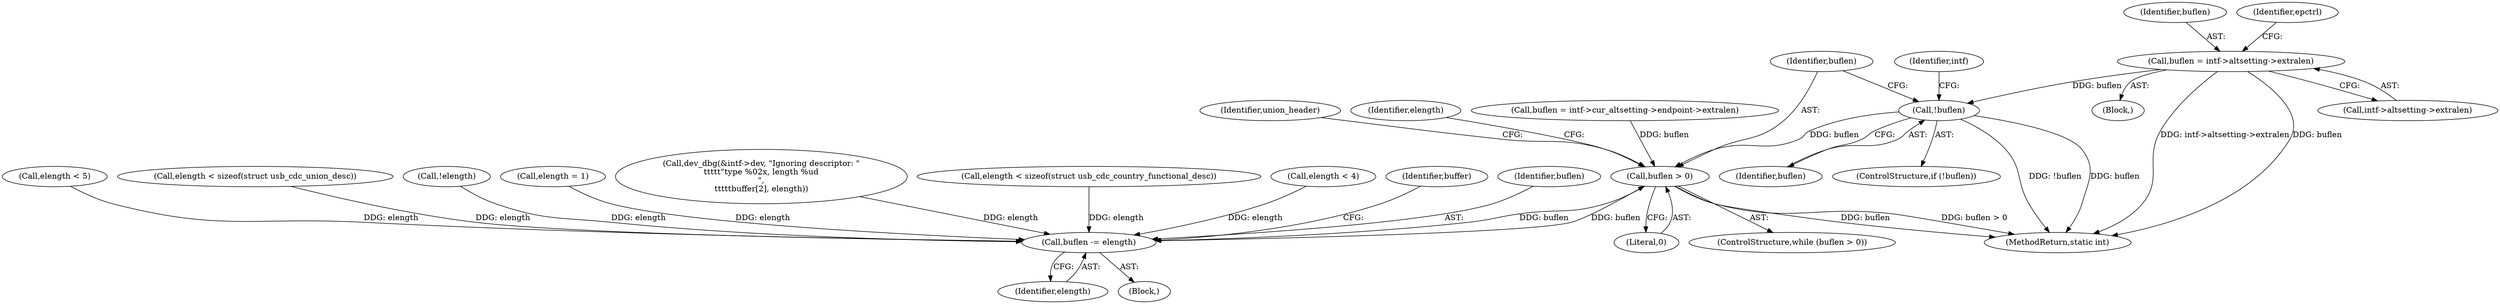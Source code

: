 digraph "0_linux_8835ba4a39cf53f705417b3b3a94eb067673f2c9@pointer" {
"1000140" [label="(Call,buflen = intf->altsetting->extralen)"];
"1000267" [label="(Call,!buflen)"];
"1000329" [label="(Call,buflen > 0)"];
"1000451" [label="(Call,buflen -= elength)"];
"1000423" [label="(Call,elength < 5)"];
"1000268" [label="(Identifier,buflen)"];
"1000274" [label="(Identifier,intf)"];
"1000459" [label="(Identifier,union_header)"];
"1000373" [label="(Call,elength < sizeof(struct usb_cdc_union_desc))"];
"1000331" [label="(Literal,0)"];
"1000142" [label="(Call,intf->altsetting->extralen)"];
"1000122" [label="(Block,)"];
"1000328" [label="(ControlStructure,while (buflen > 0))"];
"1000266" [label="(ControlStructure,if (!buflen))"];
"1000334" [label="(Identifier,elength)"];
"1000339" [label="(Call,!elength)"];
"1000140" [label="(Call,buflen = intf->altsetting->extralen)"];
"1000299" [label="(Call,buflen = intf->cur_altsetting->endpoint->extralen)"];
"1000330" [label="(Identifier,buflen)"];
"1000348" [label="(Call,elength = 1)"];
"1000329" [label="(Call,buflen > 0)"];
"1000439" [label="(Call,dev_dbg(&intf->dev, \"Ignoring descriptor: \"\n\t\t\t\t\t\"type %02x, length %ud\n\",\n\t\t\t\t\tbuffer[2], elength))"];
"1000396" [label="(Call,elength < sizeof(struct usb_cdc_country_functional_desc))"];
"1000411" [label="(Call,elength < 4)"];
"1000141" [label="(Identifier,buflen)"];
"1000151" [label="(Identifier,epctrl)"];
"1000455" [label="(Identifier,buffer)"];
"1000453" [label="(Identifier,elength)"];
"1000452" [label="(Identifier,buflen)"];
"1000332" [label="(Block,)"];
"1000267" [label="(Call,!buflen)"];
"1001615" [label="(MethodReturn,static int)"];
"1000451" [label="(Call,buflen -= elength)"];
"1000140" -> "1000122"  [label="AST: "];
"1000140" -> "1000142"  [label="CFG: "];
"1000141" -> "1000140"  [label="AST: "];
"1000142" -> "1000140"  [label="AST: "];
"1000151" -> "1000140"  [label="CFG: "];
"1000140" -> "1001615"  [label="DDG: intf->altsetting->extralen"];
"1000140" -> "1001615"  [label="DDG: buflen"];
"1000140" -> "1000267"  [label="DDG: buflen"];
"1000267" -> "1000266"  [label="AST: "];
"1000267" -> "1000268"  [label="CFG: "];
"1000268" -> "1000267"  [label="AST: "];
"1000274" -> "1000267"  [label="CFG: "];
"1000330" -> "1000267"  [label="CFG: "];
"1000267" -> "1001615"  [label="DDG: !buflen"];
"1000267" -> "1001615"  [label="DDG: buflen"];
"1000267" -> "1000329"  [label="DDG: buflen"];
"1000329" -> "1000328"  [label="AST: "];
"1000329" -> "1000331"  [label="CFG: "];
"1000330" -> "1000329"  [label="AST: "];
"1000331" -> "1000329"  [label="AST: "];
"1000334" -> "1000329"  [label="CFG: "];
"1000459" -> "1000329"  [label="CFG: "];
"1000329" -> "1001615"  [label="DDG: buflen > 0"];
"1000329" -> "1001615"  [label="DDG: buflen"];
"1000451" -> "1000329"  [label="DDG: buflen"];
"1000299" -> "1000329"  [label="DDG: buflen"];
"1000329" -> "1000451"  [label="DDG: buflen"];
"1000451" -> "1000332"  [label="AST: "];
"1000451" -> "1000453"  [label="CFG: "];
"1000452" -> "1000451"  [label="AST: "];
"1000453" -> "1000451"  [label="AST: "];
"1000455" -> "1000451"  [label="CFG: "];
"1000348" -> "1000451"  [label="DDG: elength"];
"1000396" -> "1000451"  [label="DDG: elength"];
"1000411" -> "1000451"  [label="DDG: elength"];
"1000423" -> "1000451"  [label="DDG: elength"];
"1000339" -> "1000451"  [label="DDG: elength"];
"1000439" -> "1000451"  [label="DDG: elength"];
"1000373" -> "1000451"  [label="DDG: elength"];
}
